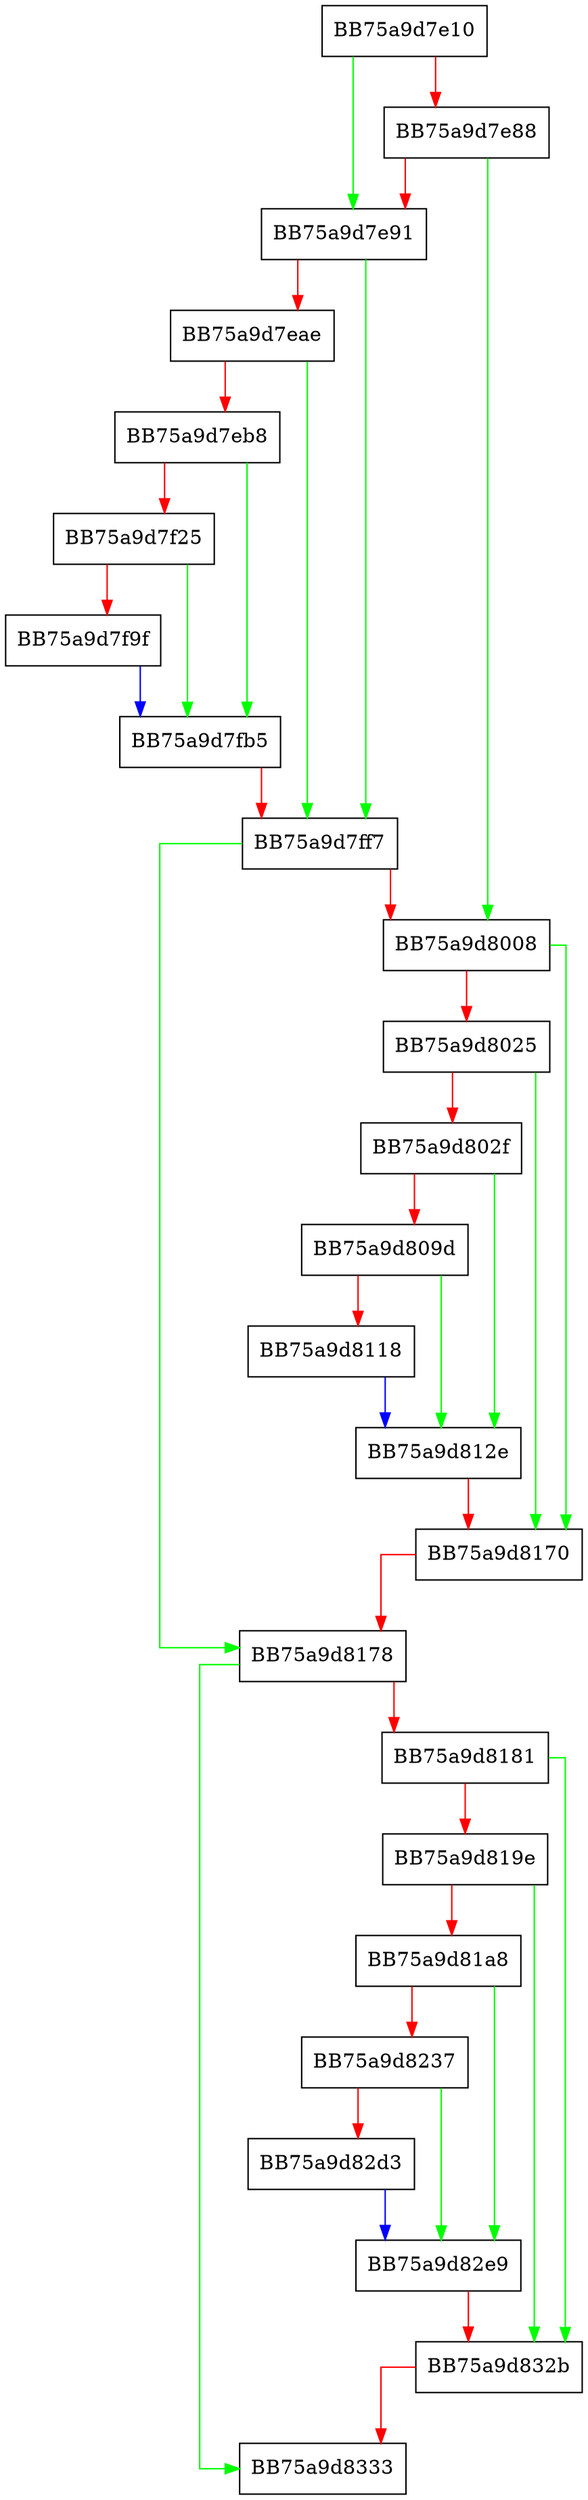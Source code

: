 digraph _print_config_params {
  node [shape="box"];
  graph [splines=ortho];
  BB75a9d7e10 -> BB75a9d7e91 [color="green"];
  BB75a9d7e10 -> BB75a9d7e88 [color="red"];
  BB75a9d7e88 -> BB75a9d8008 [color="green"];
  BB75a9d7e88 -> BB75a9d7e91 [color="red"];
  BB75a9d7e91 -> BB75a9d7ff7 [color="green"];
  BB75a9d7e91 -> BB75a9d7eae [color="red"];
  BB75a9d7eae -> BB75a9d7ff7 [color="green"];
  BB75a9d7eae -> BB75a9d7eb8 [color="red"];
  BB75a9d7eb8 -> BB75a9d7fb5 [color="green"];
  BB75a9d7eb8 -> BB75a9d7f25 [color="red"];
  BB75a9d7f25 -> BB75a9d7fb5 [color="green"];
  BB75a9d7f25 -> BB75a9d7f9f [color="red"];
  BB75a9d7f9f -> BB75a9d7fb5 [color="blue"];
  BB75a9d7fb5 -> BB75a9d7ff7 [color="red"];
  BB75a9d7ff7 -> BB75a9d8178 [color="green"];
  BB75a9d7ff7 -> BB75a9d8008 [color="red"];
  BB75a9d8008 -> BB75a9d8170 [color="green"];
  BB75a9d8008 -> BB75a9d8025 [color="red"];
  BB75a9d8025 -> BB75a9d8170 [color="green"];
  BB75a9d8025 -> BB75a9d802f [color="red"];
  BB75a9d802f -> BB75a9d812e [color="green"];
  BB75a9d802f -> BB75a9d809d [color="red"];
  BB75a9d809d -> BB75a9d812e [color="green"];
  BB75a9d809d -> BB75a9d8118 [color="red"];
  BB75a9d8118 -> BB75a9d812e [color="blue"];
  BB75a9d812e -> BB75a9d8170 [color="red"];
  BB75a9d8170 -> BB75a9d8178 [color="red"];
  BB75a9d8178 -> BB75a9d8333 [color="green"];
  BB75a9d8178 -> BB75a9d8181 [color="red"];
  BB75a9d8181 -> BB75a9d832b [color="green"];
  BB75a9d8181 -> BB75a9d819e [color="red"];
  BB75a9d819e -> BB75a9d832b [color="green"];
  BB75a9d819e -> BB75a9d81a8 [color="red"];
  BB75a9d81a8 -> BB75a9d82e9 [color="green"];
  BB75a9d81a8 -> BB75a9d8237 [color="red"];
  BB75a9d8237 -> BB75a9d82e9 [color="green"];
  BB75a9d8237 -> BB75a9d82d3 [color="red"];
  BB75a9d82d3 -> BB75a9d82e9 [color="blue"];
  BB75a9d82e9 -> BB75a9d832b [color="red"];
  BB75a9d832b -> BB75a9d8333 [color="red"];
}